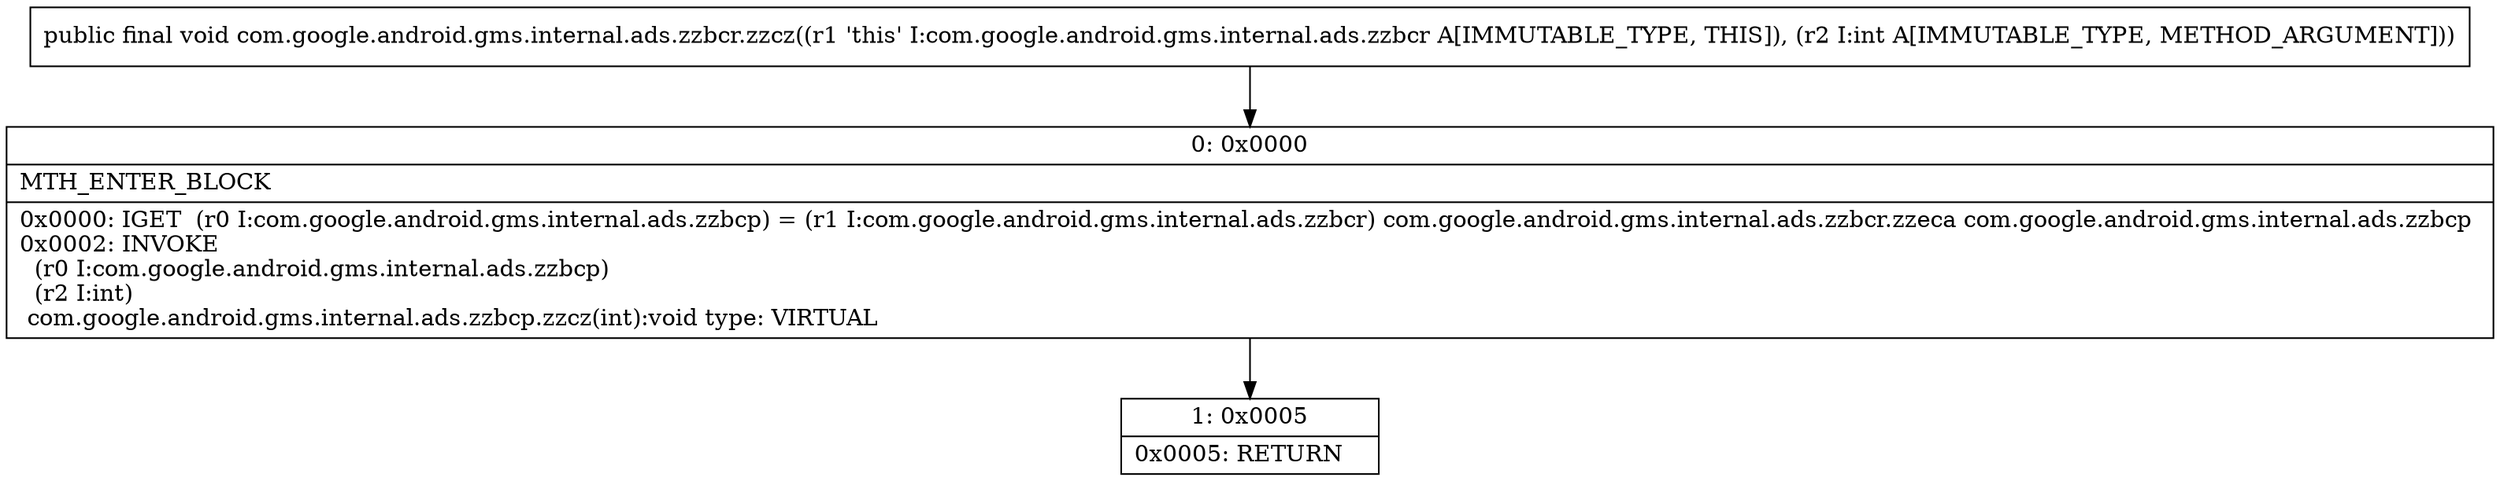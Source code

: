 digraph "CFG forcom.google.android.gms.internal.ads.zzbcr.zzcz(I)V" {
Node_0 [shape=record,label="{0\:\ 0x0000|MTH_ENTER_BLOCK\l|0x0000: IGET  (r0 I:com.google.android.gms.internal.ads.zzbcp) = (r1 I:com.google.android.gms.internal.ads.zzbcr) com.google.android.gms.internal.ads.zzbcr.zzeca com.google.android.gms.internal.ads.zzbcp \l0x0002: INVOKE  \l  (r0 I:com.google.android.gms.internal.ads.zzbcp)\l  (r2 I:int)\l com.google.android.gms.internal.ads.zzbcp.zzcz(int):void type: VIRTUAL \l}"];
Node_1 [shape=record,label="{1\:\ 0x0005|0x0005: RETURN   \l}"];
MethodNode[shape=record,label="{public final void com.google.android.gms.internal.ads.zzbcr.zzcz((r1 'this' I:com.google.android.gms.internal.ads.zzbcr A[IMMUTABLE_TYPE, THIS]), (r2 I:int A[IMMUTABLE_TYPE, METHOD_ARGUMENT])) }"];
MethodNode -> Node_0;
Node_0 -> Node_1;
}

